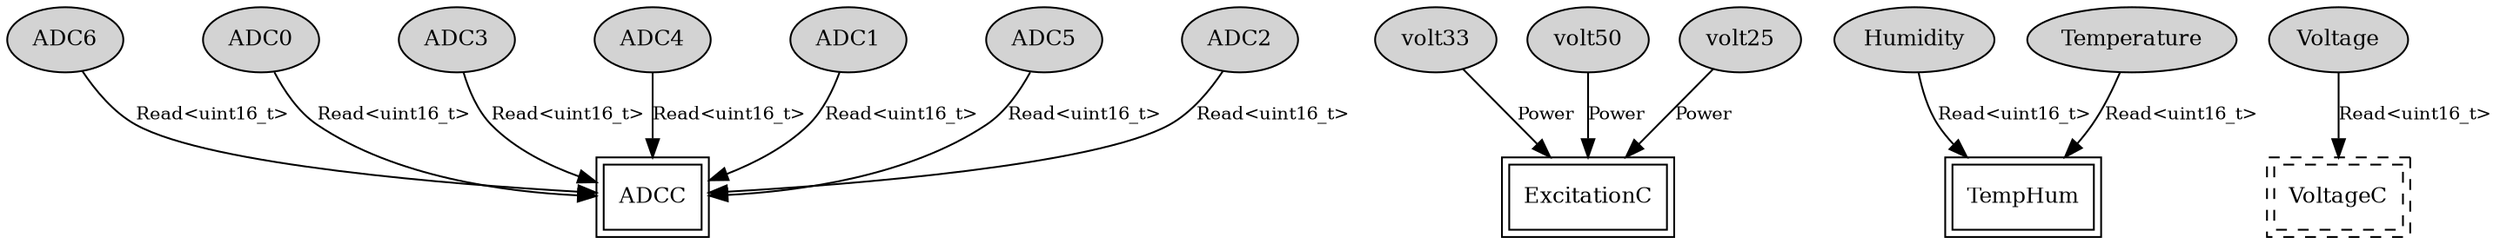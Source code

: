 digraph "...mda300final.MDA300C" {
  n0x4113d898 [shape=ellipse, style=filled, label="ADC6", fontsize=12];
  "ADCC" [fontsize=12, shape=box,peripheries=2, URL="../chtml/...mda300final.ADCC.html"];
  n0x41145988 [shape=ellipse, style=filled, label="ADC0", fontsize=12];
  "ADCC" [fontsize=12, shape=box,peripheries=2, URL="../chtml/...mda300final.ADCC.html"];
  n0x41179690 [shape=ellipse, style=filled, label="volt33", fontsize=12];
  "ExcitationC" [fontsize=12, shape=box,peripheries=2, URL="../chtml/...mda300final.ExcitationC.html"];
  n0x4113f178 [shape=ellipse, style=filled, label="ADC3", fontsize=12];
  "ADCC" [fontsize=12, shape=box,peripheries=2, URL="../chtml/...mda300final.ADCC.html"];
  n0x4113fe58 [shape=ellipse, style=filled, label="ADC4", fontsize=12];
  "ADCC" [fontsize=12, shape=box,peripheries=2, URL="../chtml/...mda300final.ADCC.html"];
  n0x41178e20 [shape=ellipse, style=filled, label="Humidity", fontsize=12];
  "TempHum" [fontsize=12, shape=box,peripheries=2, URL="../chtml/...mda300final.TempHum.html"];
  n0x411426c8 [shape=ellipse, style=filled, label="ADC1", fontsize=12];
  "ADCC" [fontsize=12, shape=box,peripheries=2, URL="../chtml/...mda300final.ADCC.html"];
  n0x4113b5a8 [shape=ellipse, style=filled, label="Voltage", fontsize=12];
  "MDA300C.VoltageC" [fontsize=12, shape=box,peripheries=2, style=dashed, label="VoltageC", URL="../chtml/tos.platforms.mica.VoltageC.html"];
  n0x41179b40 [shape=ellipse, style=filled, label="volt50", fontsize=12];
  "ExcitationC" [fontsize=12, shape=box,peripheries=2, URL="../chtml/...mda300final.ExcitationC.html"];
  n0x411791e0 [shape=ellipse, style=filled, label="volt25", fontsize=12];
  "ExcitationC" [fontsize=12, shape=box,peripheries=2, URL="../chtml/...mda300final.ExcitationC.html"];
  n0x4113eb70 [shape=ellipse, style=filled, label="ADC5", fontsize=12];
  "ADCC" [fontsize=12, shape=box,peripheries=2, URL="../chtml/...mda300final.ADCC.html"];
  n0x41178118 [shape=ellipse, style=filled, label="Temperature", fontsize=12];
  "TempHum" [fontsize=12, shape=box,peripheries=2, URL="../chtml/...mda300final.TempHum.html"];
  n0x41140470 [shape=ellipse, style=filled, label="ADC2", fontsize=12];
  "ADCC" [fontsize=12, shape=box,peripheries=2, URL="../chtml/...mda300final.ADCC.html"];
  "n0x4113d898" -> "ADCC" [label="Read<uint16_t>", URL="../ihtml/tos.interfaces.Read.html", fontsize=10];
  "n0x41145988" -> "ADCC" [label="Read<uint16_t>", URL="../ihtml/tos.interfaces.Read.html", fontsize=10];
  "n0x41179690" -> "ExcitationC" [label="Power", URL="../ihtml/...mda300final.Power.html", fontsize=10];
  "n0x4113f178" -> "ADCC" [label="Read<uint16_t>", URL="../ihtml/tos.interfaces.Read.html", fontsize=10];
  "n0x4113fe58" -> "ADCC" [label="Read<uint16_t>", URL="../ihtml/tos.interfaces.Read.html", fontsize=10];
  "n0x41178e20" -> "TempHum" [label="Read<uint16_t>", URL="../ihtml/tos.interfaces.Read.html", fontsize=10];
  "n0x411426c8" -> "ADCC" [label="Read<uint16_t>", URL="../ihtml/tos.interfaces.Read.html", fontsize=10];
  "n0x4113b5a8" -> "MDA300C.VoltageC" [label="Read<uint16_t>", URL="../ihtml/tos.interfaces.Read.html", fontsize=10];
  "n0x41179b40" -> "ExcitationC" [label="Power", URL="../ihtml/...mda300final.Power.html", fontsize=10];
  "n0x411791e0" -> "ExcitationC" [label="Power", URL="../ihtml/...mda300final.Power.html", fontsize=10];
  "n0x4113eb70" -> "ADCC" [label="Read<uint16_t>", URL="../ihtml/tos.interfaces.Read.html", fontsize=10];
  "n0x41178118" -> "TempHum" [label="Read<uint16_t>", URL="../ihtml/tos.interfaces.Read.html", fontsize=10];
  "n0x41140470" -> "ADCC" [label="Read<uint16_t>", URL="../ihtml/tos.interfaces.Read.html", fontsize=10];
}
